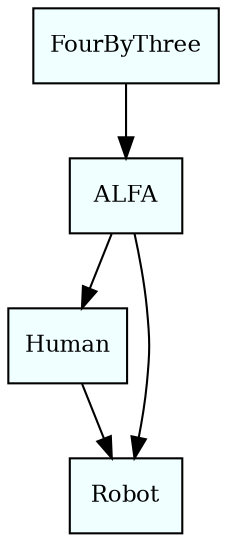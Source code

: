 digraph dependency_graph {
	rankdir=TB;
	node [fontsize=11, style=filled, fillcolor=azure, shape = box]
	ALFA -> Human	FourByThree -> ALFA	Human -> Robot	ALFA -> Robot
}

